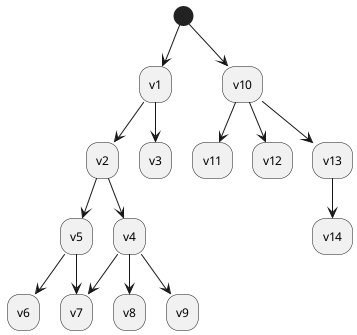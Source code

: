 @startuml directed acyclic graph
(*) --> "v1"
"v1" --> "v2"
"v1" --> "v3"
"v2" --> "v5"
"v2" --> "v4"
"v4" --> "v7"
"v4" --> "v8"
"v4" --> "v9"
"v5" --> "v7"
"v5" --> "v6"

(*) --> "v10"
"v10" --> "v11"
"v10" --> "v12"
"v10" --> "v13"
"v13" --> "v14"
@enduml
